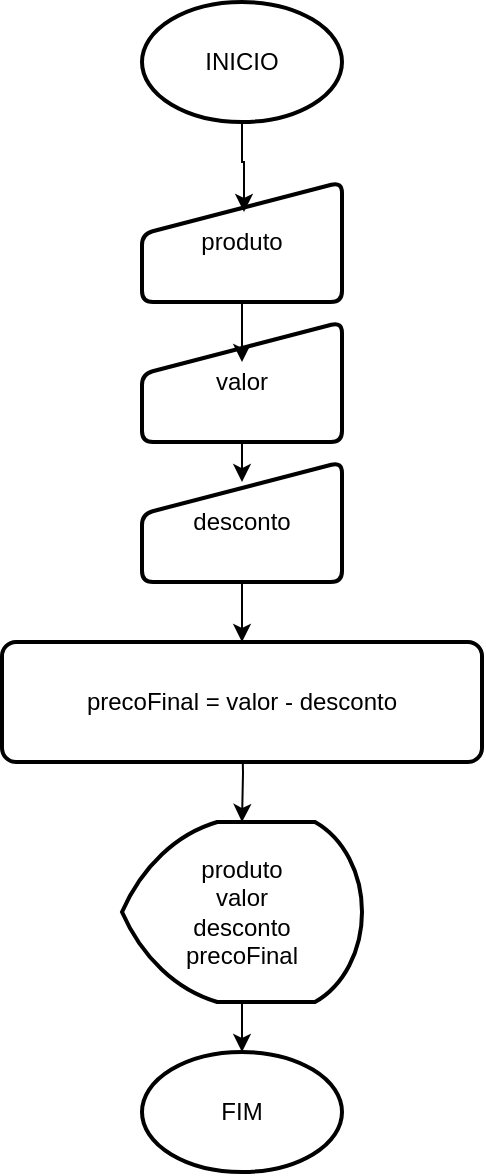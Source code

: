 <mxfile version="25.0.1">
  <diagram name="Página-1" id="_Ud59tJBUWcUQSjocqw0">
    <mxGraphModel dx="1434" dy="746" grid="1" gridSize="10" guides="1" tooltips="1" connect="1" arrows="1" fold="1" page="1" pageScale="1" pageWidth="827" pageHeight="1169" math="0" shadow="0">
      <root>
        <mxCell id="0" />
        <mxCell id="1" parent="0" />
        <mxCell id="T7SyAay00Wh4ZGUS1BWA-1" value="INICIO" style="strokeWidth=2;html=1;shape=mxgraph.flowchart.start_1;whiteSpace=wrap;" parent="1" vertex="1">
          <mxGeometry x="350" y="30" width="100" height="60" as="geometry" />
        </mxCell>
        <mxCell id="T7SyAay00Wh4ZGUS1BWA-2" value="FIM" style="strokeWidth=2;html=1;shape=mxgraph.flowchart.start_1;whiteSpace=wrap;" parent="1" vertex="1">
          <mxGeometry x="350" y="555" width="100" height="60" as="geometry" />
        </mxCell>
        <mxCell id="T7SyAay00Wh4ZGUS1BWA-3" value="produto" style="html=1;strokeWidth=2;shape=manualInput;whiteSpace=wrap;rounded=1;size=26;arcSize=11;strokeColor=default;align=center;verticalAlign=middle;fontFamily=Helvetica;fontSize=12;fontColor=default;fillColor=default;" parent="1" vertex="1">
          <mxGeometry x="350" y="120" width="100" height="60" as="geometry" />
        </mxCell>
        <mxCell id="T7SyAay00Wh4ZGUS1BWA-4" value="valor" style="html=1;strokeWidth=2;shape=manualInput;whiteSpace=wrap;rounded=1;size=26;arcSize=11;strokeColor=default;align=center;verticalAlign=middle;fontFamily=Helvetica;fontSize=12;fontColor=default;fillColor=default;" parent="1" vertex="1">
          <mxGeometry x="350" y="190" width="100" height="60" as="geometry" />
        </mxCell>
        <mxCell id="T7SyAay00Wh4ZGUS1BWA-5" value="&lt;div&gt;produto&lt;/div&gt;&lt;div&gt;valor&lt;/div&gt;&lt;div&gt;desconto&lt;/div&gt;&lt;div&gt;precoFinal&lt;br&gt;&lt;/div&gt;" style="strokeWidth=2;html=1;shape=mxgraph.flowchart.display;whiteSpace=wrap;strokeColor=default;align=center;verticalAlign=middle;fontFamily=Helvetica;fontSize=12;fontColor=default;fillColor=default;" parent="1" vertex="1">
          <mxGeometry x="340" y="440" width="120" height="90" as="geometry" />
        </mxCell>
        <mxCell id="T7SyAay00Wh4ZGUS1BWA-7" style="edgeStyle=orthogonalEdgeStyle;rounded=0;orthogonalLoop=1;jettySize=auto;html=1;exitX=0.5;exitY=1;exitDx=0;exitDy=0;exitPerimeter=0;entryX=0.51;entryY=0.25;entryDx=0;entryDy=0;entryPerimeter=0;fontFamily=Helvetica;fontSize=12;fontColor=default;" parent="1" source="T7SyAay00Wh4ZGUS1BWA-1" target="T7SyAay00Wh4ZGUS1BWA-3" edge="1">
          <mxGeometry relative="1" as="geometry" />
        </mxCell>
        <mxCell id="T7SyAay00Wh4ZGUS1BWA-8" style="edgeStyle=orthogonalEdgeStyle;rounded=0;orthogonalLoop=1;jettySize=auto;html=1;exitX=0.5;exitY=1;exitDx=0;exitDy=0;entryX=0.5;entryY=0.333;entryDx=0;entryDy=0;entryPerimeter=0;fontFamily=Helvetica;fontSize=12;fontColor=default;" parent="1" source="T7SyAay00Wh4ZGUS1BWA-3" target="T7SyAay00Wh4ZGUS1BWA-4" edge="1">
          <mxGeometry relative="1" as="geometry" />
        </mxCell>
        <mxCell id="T7SyAay00Wh4ZGUS1BWA-10" style="edgeStyle=orthogonalEdgeStyle;rounded=0;orthogonalLoop=1;jettySize=auto;html=1;exitX=0.5;exitY=1;exitDx=0;exitDy=0;exitPerimeter=0;entryX=0.5;entryY=0;entryDx=0;entryDy=0;entryPerimeter=0;fontFamily=Helvetica;fontSize=12;fontColor=default;" parent="1" source="T7SyAay00Wh4ZGUS1BWA-5" target="T7SyAay00Wh4ZGUS1BWA-2" edge="1">
          <mxGeometry relative="1" as="geometry" />
        </mxCell>
        <mxCell id="qYbCiON6IF7Nn0yNFCol-2" style="edgeStyle=orthogonalEdgeStyle;rounded=0;orthogonalLoop=1;jettySize=auto;html=1;exitX=0.5;exitY=1;exitDx=0;exitDy=0;entryX=0.5;entryY=0;entryDx=0;entryDy=0;" edge="1" parent="1" source="T7SyAay00Wh4ZGUS1BWA-11" target="qYbCiON6IF7Nn0yNFCol-1">
          <mxGeometry relative="1" as="geometry" />
        </mxCell>
        <mxCell id="T7SyAay00Wh4ZGUS1BWA-11" value="desconto" style="html=1;strokeWidth=2;shape=manualInput;whiteSpace=wrap;rounded=1;size=26;arcSize=11;strokeColor=default;align=center;verticalAlign=middle;fontFamily=Helvetica;fontSize=12;fontColor=default;fillColor=default;" parent="1" vertex="1">
          <mxGeometry x="350" y="260" width="100" height="60" as="geometry" />
        </mxCell>
        <mxCell id="T7SyAay00Wh4ZGUS1BWA-13" style="edgeStyle=orthogonalEdgeStyle;rounded=0;orthogonalLoop=1;jettySize=auto;html=1;exitX=0.5;exitY=1;exitDx=0;exitDy=0;entryX=0.5;entryY=0.167;entryDx=0;entryDy=0;entryPerimeter=0;fontFamily=Helvetica;fontSize=12;fontColor=default;" parent="1" source="T7SyAay00Wh4ZGUS1BWA-4" target="T7SyAay00Wh4ZGUS1BWA-11" edge="1">
          <mxGeometry relative="1" as="geometry" />
        </mxCell>
        <mxCell id="T7SyAay00Wh4ZGUS1BWA-15" style="edgeStyle=orthogonalEdgeStyle;rounded=0;orthogonalLoop=1;jettySize=auto;html=1;exitX=0.5;exitY=1;exitDx=0;exitDy=0;entryX=0.5;entryY=0;entryDx=0;entryDy=0;entryPerimeter=0;fontFamily=Helvetica;fontSize=12;fontColor=default;" parent="1" target="T7SyAay00Wh4ZGUS1BWA-5" edge="1">
          <mxGeometry relative="1" as="geometry">
            <mxPoint x="400" y="390" as="sourcePoint" />
          </mxGeometry>
        </mxCell>
        <mxCell id="qYbCiON6IF7Nn0yNFCol-1" value="precoFinal = valor - desconto" style="rounded=1;whiteSpace=wrap;html=1;absoluteArcSize=1;arcSize=14;strokeWidth=2;" vertex="1" parent="1">
          <mxGeometry x="280" y="350" width="240" height="60" as="geometry" />
        </mxCell>
      </root>
    </mxGraphModel>
  </diagram>
</mxfile>
